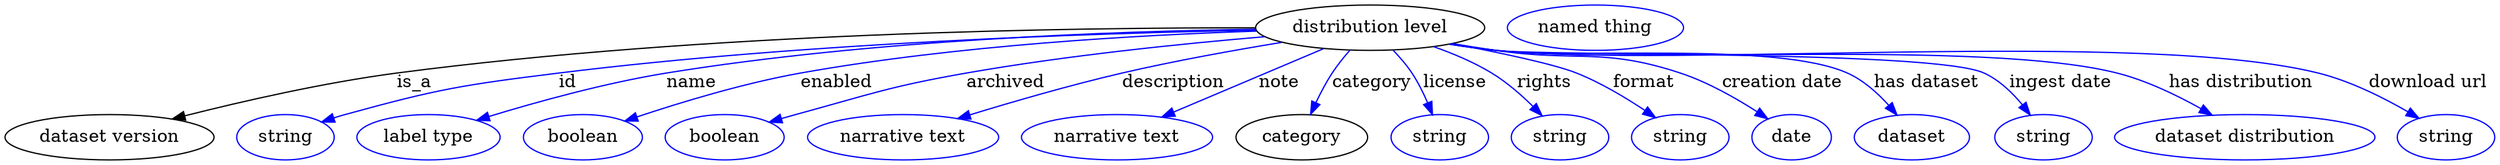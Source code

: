 digraph {
	graph [bb="0,0,1962.9,123"];
	node [label="\N"];
	"distribution level"	 [height=0.5,
		label="distribution level",
		pos="1075.5,105",
		width=2.5095];
	"dataset version"	 [height=0.5,
		pos="82.543,18",
		width=2.2929];
	"distribution level" -> "dataset version"	 [label=is_a,
		lp="322.54,61.5",
		pos="e,133.69,32.237 985.59,102.76 812.05,98.098 436.85,86.352 308.54,69 252.03,61.357 188.8,46.538 143.62,34.834"];
	id	 [color=blue,
		height=0.5,
		label=string,
		pos="221.54,18",
		width=1.0652];
	"distribution level" -> id	 [color=blue,
		label=id,
		lp="443.54,61.5",
		pos="e,250.36,29.93 985.24,103.82 861.14,101.31 631.12,93.474 436.54,69 361.04,59.504 341.68,57.018 268.54,36 265.75,35.197 262.89,34.298 \
260.02,33.343",
		style=solid];
	name	 [color=blue,
		height=0.5,
		label="label type",
		pos="334.54,18",
		width=1.5707];
	"distribution level" -> name	 [color=blue,
		label=name,
		lp="542.54,61.5",
		pos="e,373.64,31.103 986.93,101.36 853.99,95.538 609.28,83.315 522.54,69 474.45,61.063 420.93,45.899 383.32,34.161",
		style=solid];
	enabled	 [color=blue,
		height=0.5,
		label=boolean,
		pos="455.54,18",
		width=1.2999];
	"distribution level" -> enabled	 [color=blue,
		label=enabled,
		lp="657.04,61.5",
		pos="e,489.48,30.402 985.41,102.88 894.66,99.545 750.96,90.977 628.54,69 583.66,60.942 533.86,45.549 499.26,33.773",
		style=solid];
	archived	 [color=blue,
		height=0.5,
		label=boolean,
		pos="567.54,18",
		width=1.2999];
	"distribution level" -> archived	 [color=blue,
		label=archived,
		lp="791.04,61.5",
		pos="e,602.97,29.819 991.63,98.31 927.71,92.521 837.69,82.877 759.54,69 698.3,58.125 683.41,52.861 623.54,36 619.99,35 616.33,33.924 \
612.65,32.813",
		style=solid];
	description	 [color=blue,
		height=0.5,
		label="narrative text",
		pos="707.54,18",
		width=2.0943];
	"distribution level" -> description	 [color=blue,
		label=description,
		lp="919.54,61.5",
		pos="e,751.83,32.657 1004,93.863 966.47,87.528 919.79,78.889 878.54,69 838.92,59.501 794.88,46.302 761.41,35.711",
		style=solid];
	note	 [color=blue,
		height=0.5,
		label="narrative text",
		pos="876.54,18",
		width=2.0943];
	"distribution level" -> note	 [color=blue,
		label=note,
		lp="1004.5,61.5",
		pos="e,912.96,33.92 1037.6,88.431 1004.9,74.101 957.38,53.341 922.45,38.071",
		style=solid];
	category	 [height=0.5,
		pos="1021.5,18",
		width=1.4443];
	"distribution level" -> category	 [color=blue,
		label=category,
		lp="1075.5,61.5",
		pos="e,1027.8,36.169 1057.7,87.228 1052.7,81.683 1047.6,75.349 1043.5,69 1039,61.794 1034.9,53.467 1031.6,45.659",
		style=solid];
	license	 [color=blue,
		height=0.5,
		label=string,
		pos="1129.5,18",
		width=1.0652];
	"distribution level" -> license	 [color=blue,
		label=license,
		lp="1142,61.5",
		pos="e,1123.3,36.169 1093.4,87.228 1098.3,81.683 1103.5,75.349 1107.5,69 1112.1,61.794 1116.2,53.467 1119.5,45.659",
		style=solid];
	rights	 [color=blue,
		height=0.5,
		label=string,
		pos="1224.5,18",
		width=1.0652];
	"distribution level" -> rights	 [color=blue,
		label=rights,
		lp="1213,61.5",
		pos="e,1210.2,35.008 1127.2,89.996 1142.1,84.529 1158,77.543 1171.5,69 1183,61.765 1194.1,51.75 1203.1,42.51",
		style=solid];
	format	 [color=blue,
		height=0.5,
		label=string,
		pos="1319.5,18",
		width=1.0652];
	"distribution level" -> format	 [color=blue,
		label=format,
		lp="1292,61.5",
		pos="e,1299.3,33.524 1142,92.706 1179,85.398 1221.1,76.183 1238.5,69 1257,61.401 1276.1,49.673 1291,39.378",
		style=solid];
	"creation date"	 [color=blue,
		height=0.5,
		label=date,
		pos="1407.5,18",
		width=0.86659];
	"distribution level" -> "creation date"	 [color=blue,
		label="creation date",
		lp="1401.5,61.5",
		pos="e,1388.3,32.422 1141,92.562 1152.1,90.591 1163.7,88.658 1174.5,87 1239.2,77.148 1258.6,89.966 1320.5,69 1341.7,61.847 1363.3,49.182 \
1379.7,38.263",
		style=solid];
	"has dataset"	 [color=blue,
		height=0.5,
		label=dataset,
		pos="1502.5,18",
		width=1.2638];
	"distribution level" -> "has dataset"	 [color=blue,
		label="has dataset",
		lp="1516,61.5",
		pos="e,1491.1,35.463 1139.5,92.248 1151.2,90.253 1163.2,88.394 1174.5,87 1236.2,79.43 1397.2,95.177 1453.5,69 1465.7,63.342 1476.4,53.209 \
1484.7,43.458",
		style=solid];
	"ingest date"	 [color=blue,
		height=0.5,
		label=string,
		pos="1606.5,18",
		width=1.0652];
	"distribution level" -> "ingest date"	 [color=blue,
		label="ingest date",
		lp="1622,61.5",
		pos="e,1596.4,35.522 1139,92.169 1150.8,90.157 1163,88.312 1174.5,87 1217.3,82.139 1522.7,87.613 1561.5,69 1573.1,63.471 1582.9,53.495 \
1590.4,43.824",
		style=solid];
	"has distribution"	 [color=blue,
		height=0.5,
		label="dataset distribution",
		pos="1765.5,18",
		width=2.8525];
	"distribution level" -> "has distribution"	 [color=blue,
		label="has distribution",
		lp="1761.5,61.5",
		pos="e,1739.5,35.448 1138.7,92.12 1150.6,90.099 1162.9,88.264 1174.5,87 1283.3,75.184 1560.7,96.717 1666.5,69 1689.2,63.065 1712.6,51.322 \
1730.9,40.6",
		style=solid];
	"download url"	 [color=blue,
		height=0.5,
		label=string,
		pos="1924.5,18",
		width=1.0652];
	"distribution level" -> "download url"	 [color=blue,
		label="download url",
		lp="1907.5,61.5",
		pos="e,1902.2,32.788 1138.7,92.037 1150.6,90.024 1162.9,88.213 1174.5,87 1317.8,72.072 1682.8,104.04 1822.5,69 1847.7,62.681 1873.9,49.44 \
1893.4,38.034",
		style=solid];
	"named thing_category"	 [color=blue,
		height=0.5,
		label="named thing",
		pos="1253.5,105",
		width=1.9318];
}
